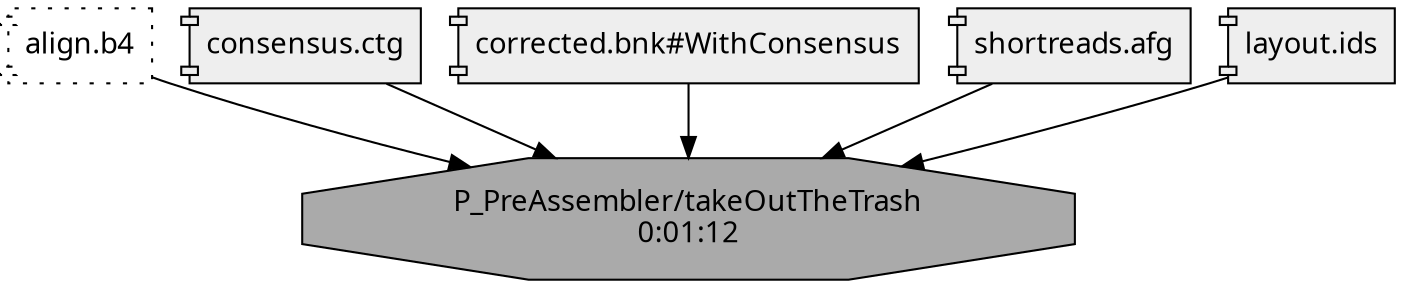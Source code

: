 digraph "workflow://Anonymous/PostWorkflow#summary" {
"file://Anonymous/align.b4" [shape=component, label="align.b4", fillcolor="#EEEEEE", style=dotted, fontname="Times New Roman"];

"file://Anonymous/consensus.ctg" [shape=component, label="consensus.ctg", fillcolor="#EEEEEE", style=filled, fontname="Times New Roman"];

"file://Anonymous/corrected.bnk#WithConsensus" [shape=component, label="corrected.bnk#WithConsensus", fillcolor="#EEEEEE", style=filled, fontname="Times New Roman"];

"file://Anonymous/shortreads.afg" [shape=component, label="shortreads.afg", fillcolor="#EEEEEE", style=filled, fontname="Times New Roman"];

"file://Anonymous/layout.ids" [shape=component, label="layout.ids", fillcolor="#EEEEEE", style=filled, fontname="Times New Roman"];

"task://Anonymous/P_PreAssembler/takeOutTheTrash" [shape=octagon, label="P_PreAssembler/takeOutTheTrash\n0:01:12", color="#000000", fillcolor="#AAAAAA", style=filled, fontname="Times New Roman"];
"file://Anonymous/align.b4" -> "task://Anonymous/P_PreAssembler/takeOutTheTrash";
"file://Anonymous/corrected.bnk#WithConsensus" -> "task://Anonymous/P_PreAssembler/takeOutTheTrash";
"file://Anonymous/layout.ids" -> "task://Anonymous/P_PreAssembler/takeOutTheTrash";
"file://Anonymous/shortreads.afg" -> "task://Anonymous/P_PreAssembler/takeOutTheTrash";
"file://Anonymous/consensus.ctg" -> "task://Anonymous/P_PreAssembler/takeOutTheTrash";
}